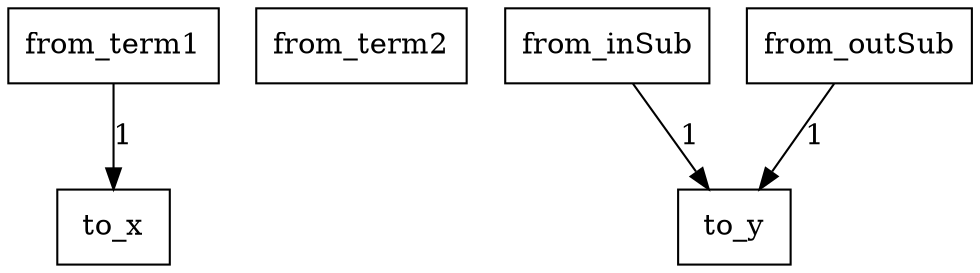 digraph {
    graph [rankdir=TB
          ,bgcolor=transparent];
    node [shape=box
         ,fillcolor=white
         ,style=filled];
    0 [label=<from_term1>];
    1 [label=<from_term2>];
    2 [label=<from_inSub>];
    3 [label=<from_outSub>];
    4 [label=<to_x>];
    5 [label=<to_y>];
    0 -> 4 [label=1];
    2 -> 5 [label=1];
    3 -> 5 [label=1];
}